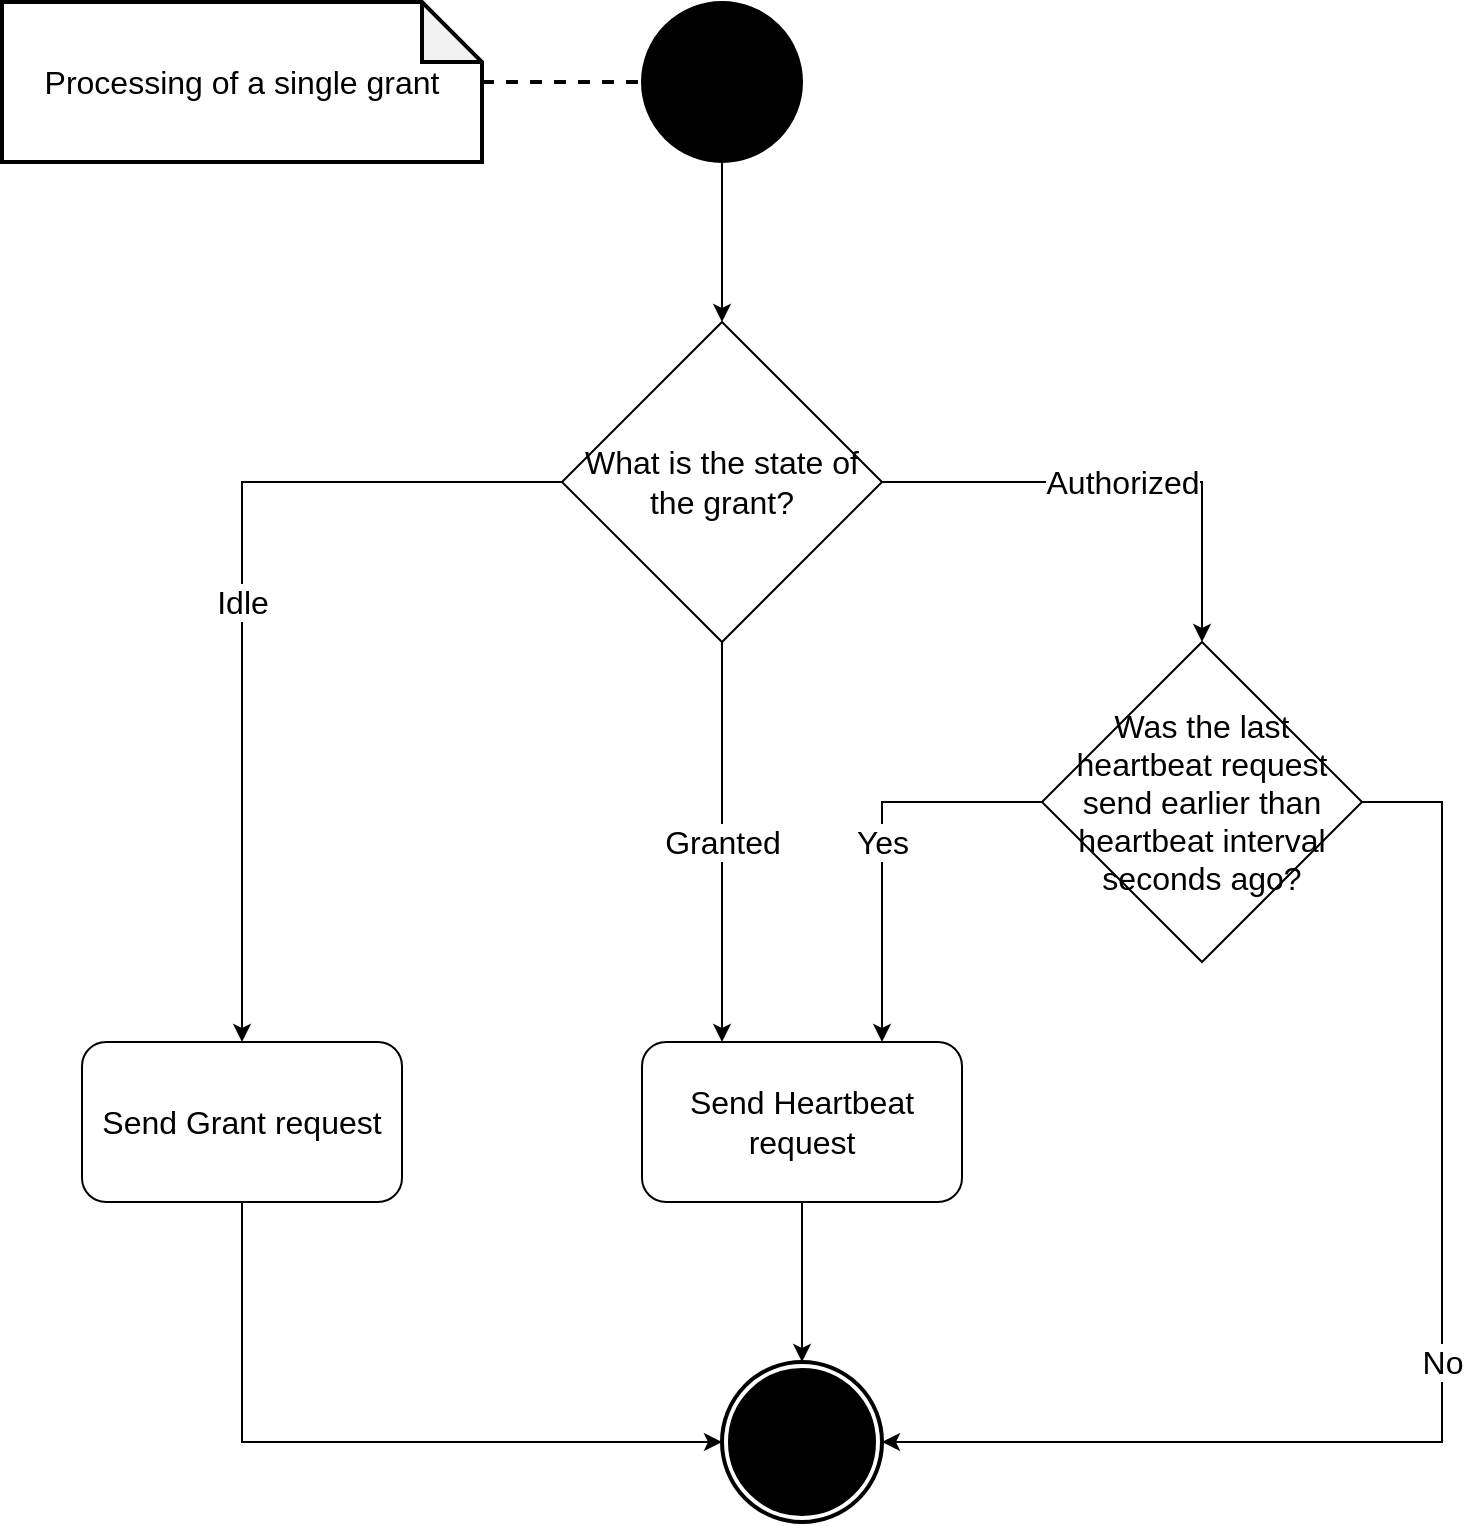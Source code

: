 <mxfile version="14.8.5" type="device"><diagram id="a95CQ24dBU4FKP-WhoFr" name="Page-1"><mxGraphModel dx="1422" dy="752" grid="1" gridSize="10" guides="1" tooltips="1" connect="1" arrows="1" fold="1" page="1" pageScale="1" pageWidth="850" pageHeight="1100" math="0" shadow="0"><root><mxCell id="0"/><mxCell id="1" parent="0"/><mxCell id="QUGFpIkr8bJrwC1PCzvj-32" style="edgeStyle=orthogonalEdgeStyle;rounded=0;orthogonalLoop=1;jettySize=auto;html=1;exitX=0.5;exitY=1;exitDx=0;exitDy=0;entryX=0;entryY=0.5;entryDx=0;entryDy=0;fontSize=16;" edge="1" parent="1" source="QUGFpIkr8bJrwC1PCzvj-1" target="QUGFpIkr8bJrwC1PCzvj-23"><mxGeometry relative="1" as="geometry"/></mxCell><mxCell id="QUGFpIkr8bJrwC1PCzvj-1" value="&lt;font style=&quot;font-size: 16px&quot;&gt;Send Grant request&lt;/font&gt;" style="rounded=1;whiteSpace=wrap;html=1;fillColor=#FFFFFF;" vertex="1" parent="1"><mxGeometry x="120" y="600" width="160" height="80" as="geometry"/></mxCell><mxCell id="QUGFpIkr8bJrwC1PCzvj-33" style="edgeStyle=orthogonalEdgeStyle;rounded=0;orthogonalLoop=1;jettySize=auto;html=1;exitX=0.5;exitY=1;exitDx=0;exitDy=0;fontSize=16;" edge="1" parent="1" source="QUGFpIkr8bJrwC1PCzvj-2" target="QUGFpIkr8bJrwC1PCzvj-23"><mxGeometry relative="1" as="geometry"/></mxCell><mxCell id="QUGFpIkr8bJrwC1PCzvj-2" value="&lt;font style=&quot;font-size: 16px&quot;&gt;Send Heartbeat request&lt;/font&gt;" style="rounded=1;whiteSpace=wrap;html=1;fillColor=#FFFFFF;" vertex="1" parent="1"><mxGeometry x="400" y="600" width="160" height="80" as="geometry"/></mxCell><mxCell id="QUGFpIkr8bJrwC1PCzvj-41" value="Authorized" style="edgeStyle=orthogonalEdgeStyle;rounded=0;orthogonalLoop=1;jettySize=auto;html=1;exitX=1;exitY=0.5;exitDx=0;exitDy=0;entryX=0.5;entryY=0;entryDx=0;entryDy=0;fontSize=16;" edge="1" parent="1" source="QUGFpIkr8bJrwC1PCzvj-3" target="QUGFpIkr8bJrwC1PCzvj-4"><mxGeometry relative="1" as="geometry"/></mxCell><mxCell id="QUGFpIkr8bJrwC1PCzvj-42" value="Idle" style="edgeStyle=orthogonalEdgeStyle;rounded=0;orthogonalLoop=1;jettySize=auto;html=1;exitX=0;exitY=0.5;exitDx=0;exitDy=0;fontSize=16;" edge="1" parent="1" source="QUGFpIkr8bJrwC1PCzvj-3" target="QUGFpIkr8bJrwC1PCzvj-1"><mxGeometry relative="1" as="geometry"/></mxCell><mxCell id="QUGFpIkr8bJrwC1PCzvj-43" value="Granted" style="edgeStyle=orthogonalEdgeStyle;rounded=0;orthogonalLoop=1;jettySize=auto;html=1;exitX=0.5;exitY=1;exitDx=0;exitDy=0;entryX=0.25;entryY=0;entryDx=0;entryDy=0;fontSize=16;" edge="1" parent="1" source="QUGFpIkr8bJrwC1PCzvj-3" target="QUGFpIkr8bJrwC1PCzvj-2"><mxGeometry relative="1" as="geometry"/></mxCell><mxCell id="QUGFpIkr8bJrwC1PCzvj-3" value="&lt;font style=&quot;font-size: 16px&quot;&gt;What is the state of the grant?&lt;/font&gt;" style="rhombus;whiteSpace=wrap;html=1;" vertex="1" parent="1"><mxGeometry x="360" y="240" width="160" height="160" as="geometry"/></mxCell><mxCell id="QUGFpIkr8bJrwC1PCzvj-39" value="Yes" style="edgeStyle=orthogonalEdgeStyle;rounded=0;orthogonalLoop=1;jettySize=auto;html=1;exitX=0;exitY=0.5;exitDx=0;exitDy=0;entryX=0.75;entryY=0;entryDx=0;entryDy=0;fontSize=16;" edge="1" parent="1" source="QUGFpIkr8bJrwC1PCzvj-4" target="QUGFpIkr8bJrwC1PCzvj-2"><mxGeometry relative="1" as="geometry"/></mxCell><mxCell id="QUGFpIkr8bJrwC1PCzvj-40" value="No" style="edgeStyle=orthogonalEdgeStyle;rounded=0;orthogonalLoop=1;jettySize=auto;html=1;exitX=1;exitY=0.5;exitDx=0;exitDy=0;entryX=1;entryY=0.5;entryDx=0;entryDy=0;fontSize=16;" edge="1" parent="1" source="QUGFpIkr8bJrwC1PCzvj-4" target="QUGFpIkr8bJrwC1PCzvj-23"><mxGeometry relative="1" as="geometry"><Array as="points"><mxPoint x="800" y="480"/><mxPoint x="800" y="800"/></Array></mxGeometry></mxCell><mxCell id="QUGFpIkr8bJrwC1PCzvj-4" value="&lt;font style=&quot;font-size: 16px&quot;&gt;Was the last heartbeat request send earlier than heartbeat interval seconds ago?&lt;/font&gt;" style="rhombus;whiteSpace=wrap;html=1;" vertex="1" parent="1"><mxGeometry x="600" y="400" width="160" height="160" as="geometry"/></mxCell><mxCell id="QUGFpIkr8bJrwC1PCzvj-23" value="" style="ellipse;html=1;shape=endState;fillColor=#000000;strokeWidth=2;" vertex="1" parent="1"><mxGeometry x="440" y="760" width="80" height="80" as="geometry"/></mxCell><mxCell id="QUGFpIkr8bJrwC1PCzvj-35" value="Processing of a single grant" style="shape=note;whiteSpace=wrap;html=1;backgroundOutline=1;darkOpacity=0.05;fontSize=16;strokeColor=#000000;strokeWidth=2;fillColor=#FFFFFF;" vertex="1" parent="1"><mxGeometry x="80" y="80" width="240" height="80" as="geometry"/></mxCell><mxCell id="QUGFpIkr8bJrwC1PCzvj-36" value="" style="ellipse;whiteSpace=wrap;html=1;aspect=fixed;fillColor=#000000;" vertex="1" parent="1"><mxGeometry x="400" y="80" width="80" height="80" as="geometry"/></mxCell><mxCell id="QUGFpIkr8bJrwC1PCzvj-37" value="" style="endArrow=classic;html=1;fontSize=16;exitX=0.5;exitY=1;exitDx=0;exitDy=0;entryX=0.5;entryY=0;entryDx=0;entryDy=0;" edge="1" parent="1" source="QUGFpIkr8bJrwC1PCzvj-36" target="QUGFpIkr8bJrwC1PCzvj-3"><mxGeometry width="50" height="50" relative="1" as="geometry"><mxPoint x="670" y="340" as="sourcePoint"/><mxPoint x="720" y="290" as="targetPoint"/></mxGeometry></mxCell><mxCell id="QUGFpIkr8bJrwC1PCzvj-38" value="" style="endArrow=none;dashed=1;html=1;fontSize=16;exitX=1;exitY=0.5;exitDx=0;exitDy=0;exitPerimeter=0;entryX=0;entryY=0.5;entryDx=0;entryDy=0;strokeWidth=2;" edge="1" parent="1" source="QUGFpIkr8bJrwC1PCzvj-35" target="QUGFpIkr8bJrwC1PCzvj-36"><mxGeometry width="50" height="50" relative="1" as="geometry"><mxPoint x="761" y="120" as="sourcePoint"/><mxPoint x="881" y="120" as="targetPoint"/></mxGeometry></mxCell></root></mxGraphModel></diagram></mxfile>